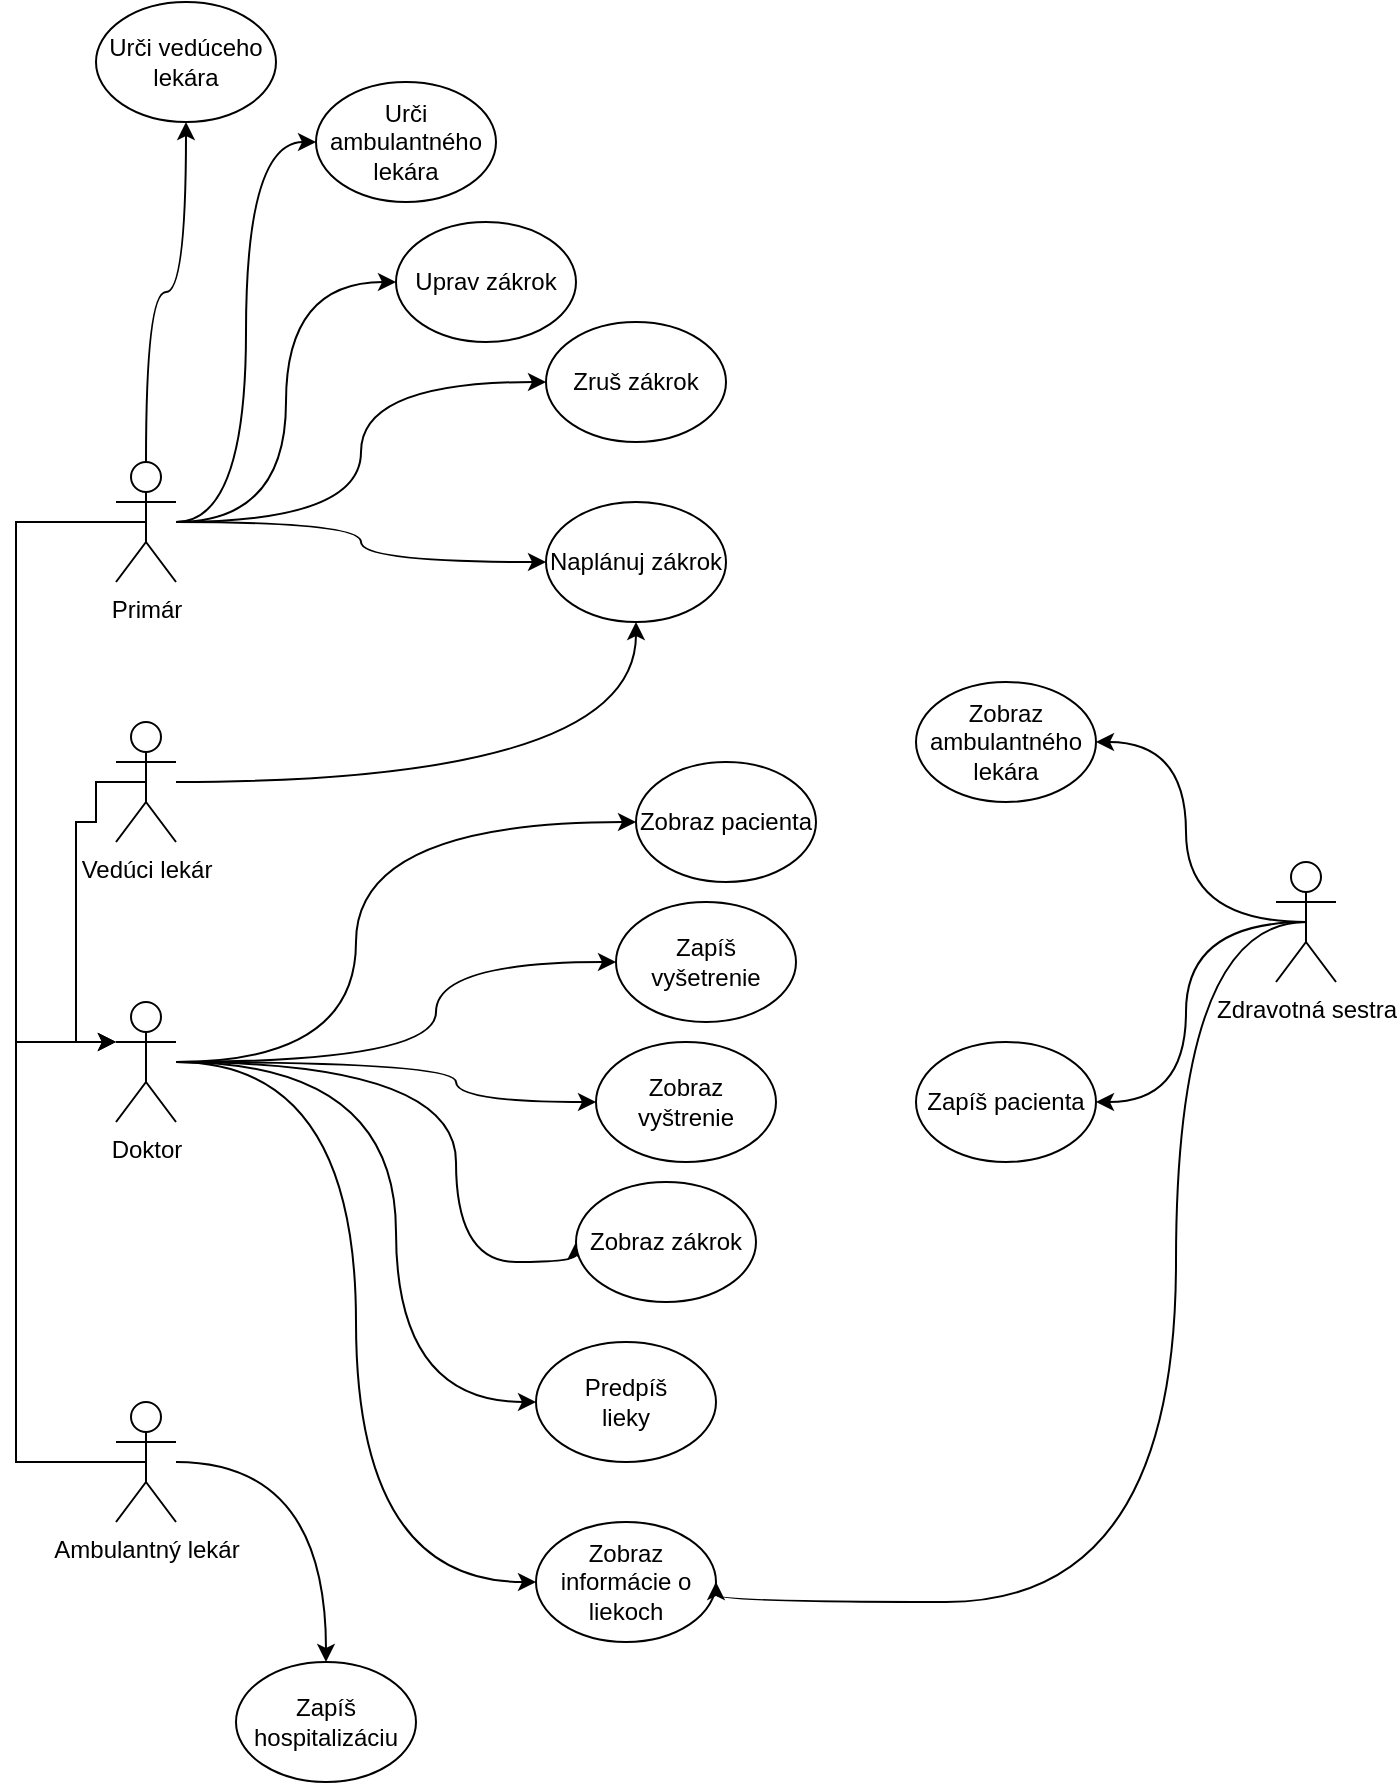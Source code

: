 <mxfile version="20.8.23" type="device"><diagram id="uPzsPqKsylfVAQsrmDkH" name="Page-1"><mxGraphModel dx="1194" dy="629" grid="1" gridSize="10" guides="1" tooltips="1" connect="1" arrows="1" fold="1" page="1" pageScale="1" pageWidth="850" pageHeight="1100" math="0" shadow="0"><root><mxCell id="0"/><mxCell id="1" parent="0"/><mxCell id="qA28MQn93dDWDSuyTbxD-13" style="edgeStyle=orthogonalEdgeStyle;rounded=0;orthogonalLoop=1;jettySize=auto;html=1;entryX=0;entryY=0.333;entryDx=0;entryDy=0;entryPerimeter=0;exitX=0.5;exitY=0.5;exitDx=0;exitDy=0;exitPerimeter=0;" parent="1" source="qA28MQn93dDWDSuyTbxD-1" target="qA28MQn93dDWDSuyTbxD-9" edge="1"><mxGeometry relative="1" as="geometry"><mxPoint x="110" y="280" as="sourcePoint"/><Array as="points"><mxPoint x="70" y="290"/><mxPoint x="70" y="550"/></Array></mxGeometry></mxCell><mxCell id="8gFZ1L7EgKi8r75wb0RK-5" style="edgeStyle=orthogonalEdgeStyle;curved=1;rounded=0;orthogonalLoop=1;jettySize=auto;html=1;entryX=0;entryY=0.5;entryDx=0;entryDy=0;" parent="1" source="qA28MQn93dDWDSuyTbxD-1" target="qA28MQn93dDWDSuyTbxD-17" edge="1"><mxGeometry relative="1" as="geometry"/></mxCell><mxCell id="8gFZ1L7EgKi8r75wb0RK-6" style="edgeStyle=orthogonalEdgeStyle;curved=1;rounded=0;orthogonalLoop=1;jettySize=auto;html=1;entryX=0;entryY=0.5;entryDx=0;entryDy=0;" parent="1" source="qA28MQn93dDWDSuyTbxD-1" target="qA28MQn93dDWDSuyTbxD-18" edge="1"><mxGeometry relative="1" as="geometry"/></mxCell><mxCell id="8qpF_LWPUCtqvo0XDcMI-3" style="edgeStyle=orthogonalEdgeStyle;curved=1;rounded=0;orthogonalLoop=1;jettySize=auto;html=1;entryX=0.5;entryY=1;entryDx=0;entryDy=0;" parent="1" source="qA28MQn93dDWDSuyTbxD-1" target="qA28MQn93dDWDSuyTbxD-14" edge="1"><mxGeometry relative="1" as="geometry"/></mxCell><mxCell id="8qpF_LWPUCtqvo0XDcMI-4" style="edgeStyle=orthogonalEdgeStyle;curved=1;rounded=0;orthogonalLoop=1;jettySize=auto;html=1;entryX=0;entryY=0.5;entryDx=0;entryDy=0;" parent="1" source="qA28MQn93dDWDSuyTbxD-1" target="qA28MQn93dDWDSuyTbxD-22" edge="1"><mxGeometry relative="1" as="geometry"/></mxCell><mxCell id="8qpF_LWPUCtqvo0XDcMI-5" style="edgeStyle=orthogonalEdgeStyle;curved=1;rounded=0;orthogonalLoop=1;jettySize=auto;html=1;entryX=0;entryY=0.5;entryDx=0;entryDy=0;" parent="1" source="qA28MQn93dDWDSuyTbxD-1" target="qA28MQn93dDWDSuyTbxD-23" edge="1"><mxGeometry relative="1" as="geometry"/></mxCell><mxCell id="qA28MQn93dDWDSuyTbxD-1" value="&lt;div&gt;Primár&lt;/div&gt;&lt;div&gt;&lt;br&gt;&lt;/div&gt;" style="shape=umlActor;verticalLabelPosition=bottom;verticalAlign=top;html=1;outlineConnect=0;" parent="1" vertex="1"><mxGeometry x="120" y="260" width="30" height="60" as="geometry"/></mxCell><mxCell id="qA28MQn93dDWDSuyTbxD-12" style="edgeStyle=orthogonalEdgeStyle;rounded=0;orthogonalLoop=1;jettySize=auto;html=1;entryX=0;entryY=0.333;entryDx=0;entryDy=0;entryPerimeter=0;exitX=0.5;exitY=0.5;exitDx=0;exitDy=0;exitPerimeter=0;" parent="1" source="qA28MQn93dDWDSuyTbxD-2" target="qA28MQn93dDWDSuyTbxD-9" edge="1"><mxGeometry relative="1" as="geometry"><mxPoint x="110" y="410" as="sourcePoint"/><Array as="points"><mxPoint x="110" y="420"/><mxPoint x="110" y="440"/><mxPoint x="100" y="440"/><mxPoint x="100" y="550"/></Array></mxGeometry></mxCell><mxCell id="8gFZ1L7EgKi8r75wb0RK-7" style="edgeStyle=orthogonalEdgeStyle;curved=1;rounded=0;orthogonalLoop=1;jettySize=auto;html=1;entryX=0.5;entryY=1;entryDx=0;entryDy=0;" parent="1" source="qA28MQn93dDWDSuyTbxD-2" target="qA28MQn93dDWDSuyTbxD-18" edge="1"><mxGeometry relative="1" as="geometry"/></mxCell><mxCell id="qA28MQn93dDWDSuyTbxD-2" value="Vedúci lekár" style="shape=umlActor;verticalLabelPosition=bottom;verticalAlign=top;html=1;outlineConnect=0;" parent="1" vertex="1"><mxGeometry x="120" y="390" width="30" height="60" as="geometry"/></mxCell><mxCell id="qA28MQn93dDWDSuyTbxD-11" style="edgeStyle=orthogonalEdgeStyle;rounded=0;orthogonalLoop=1;jettySize=auto;html=1;entryX=0;entryY=0.333;entryDx=0;entryDy=0;entryPerimeter=0;exitX=0.5;exitY=0.5;exitDx=0;exitDy=0;exitPerimeter=0;" parent="1" source="qA28MQn93dDWDSuyTbxD-3" target="qA28MQn93dDWDSuyTbxD-9" edge="1"><mxGeometry relative="1" as="geometry"><mxPoint x="110" y="650" as="sourcePoint"/><Array as="points"><mxPoint x="70" y="760"/><mxPoint x="70" y="550"/></Array></mxGeometry></mxCell><mxCell id="8gFZ1L7EgKi8r75wb0RK-10" style="edgeStyle=orthogonalEdgeStyle;curved=1;rounded=0;orthogonalLoop=1;jettySize=auto;html=1;entryX=0.5;entryY=0;entryDx=0;entryDy=0;" parent="1" source="qA28MQn93dDWDSuyTbxD-3" target="qA28MQn93dDWDSuyTbxD-27" edge="1"><mxGeometry relative="1" as="geometry"/></mxCell><mxCell id="qA28MQn93dDWDSuyTbxD-3" value="&lt;div&gt;Ambulantný lekár&lt;/div&gt;&lt;div&gt;&lt;br&gt;&lt;/div&gt;" style="shape=umlActor;verticalLabelPosition=bottom;verticalAlign=top;html=1;outlineConnect=0;" parent="1" vertex="1"><mxGeometry x="120" y="730" width="30" height="60" as="geometry"/></mxCell><mxCell id="8gFZ1L7EgKi8r75wb0RK-12" style="edgeStyle=orthogonalEdgeStyle;curved=1;rounded=0;orthogonalLoop=1;jettySize=auto;html=1;entryX=0;entryY=0.5;entryDx=0;entryDy=0;" parent="1" source="qA28MQn93dDWDSuyTbxD-9" target="qA28MQn93dDWDSuyTbxD-20" edge="1"><mxGeometry relative="1" as="geometry"><Array as="points"><mxPoint x="290" y="560"/><mxPoint x="290" y="580"/></Array></mxGeometry></mxCell><mxCell id="8gFZ1L7EgKi8r75wb0RK-13" style="edgeStyle=orthogonalEdgeStyle;curved=1;rounded=0;orthogonalLoop=1;jettySize=auto;html=1;entryX=0;entryY=0.5;entryDx=0;entryDy=0;" parent="1" source="qA28MQn93dDWDSuyTbxD-9" target="qA28MQn93dDWDSuyTbxD-21" edge="1"><mxGeometry relative="1" as="geometry"><Array as="points"><mxPoint x="290" y="560"/><mxPoint x="290" y="660"/><mxPoint x="350" y="660"/></Array></mxGeometry></mxCell><mxCell id="8gFZ1L7EgKi8r75wb0RK-16" style="edgeStyle=orthogonalEdgeStyle;curved=1;rounded=0;orthogonalLoop=1;jettySize=auto;html=1;entryX=0;entryY=0.5;entryDx=0;entryDy=0;" parent="1" source="qA28MQn93dDWDSuyTbxD-9" target="qA28MQn93dDWDSuyTbxD-24" edge="1"><mxGeometry relative="1" as="geometry"><Array as="points"><mxPoint x="240" y="560"/><mxPoint x="240" y="440"/></Array></mxGeometry></mxCell><mxCell id="8gFZ1L7EgKi8r75wb0RK-17" style="edgeStyle=orthogonalEdgeStyle;curved=1;rounded=0;orthogonalLoop=1;jettySize=auto;html=1;entryX=0;entryY=0.5;entryDx=0;entryDy=0;" parent="1" source="qA28MQn93dDWDSuyTbxD-9" target="qA28MQn93dDWDSuyTbxD-26" edge="1"><mxGeometry relative="1" as="geometry"/></mxCell><mxCell id="8gFZ1L7EgKi8r75wb0RK-19" style="edgeStyle=orthogonalEdgeStyle;curved=1;rounded=0;orthogonalLoop=1;jettySize=auto;html=1;entryX=0;entryY=0.5;entryDx=0;entryDy=0;" parent="1" source="qA28MQn93dDWDSuyTbxD-9" target="qA28MQn93dDWDSuyTbxD-19" edge="1"><mxGeometry relative="1" as="geometry"><Array as="points"><mxPoint x="280" y="560"/><mxPoint x="280" y="510"/></Array></mxGeometry></mxCell><mxCell id="8gFZ1L7EgKi8r75wb0RK-20" style="edgeStyle=orthogonalEdgeStyle;curved=1;rounded=0;orthogonalLoop=1;jettySize=auto;html=1;entryX=0;entryY=0.5;entryDx=0;entryDy=0;" parent="1" source="qA28MQn93dDWDSuyTbxD-9" target="qA28MQn93dDWDSuyTbxD-25" edge="1"><mxGeometry relative="1" as="geometry"><Array as="points"><mxPoint x="260" y="560"/><mxPoint x="260" y="730"/></Array></mxGeometry></mxCell><mxCell id="qA28MQn93dDWDSuyTbxD-9" value="Doktor" style="shape=umlActor;verticalLabelPosition=bottom;verticalAlign=top;html=1;outlineConnect=0;" parent="1" vertex="1"><mxGeometry x="120" y="530" width="30" height="60" as="geometry"/></mxCell><mxCell id="qA28MQn93dDWDSuyTbxD-14" value="&lt;div&gt;Urči vedúceho &lt;br&gt;&lt;/div&gt;&lt;div&gt;lekára&lt;/div&gt;" style="ellipse;whiteSpace=wrap;html=1;" parent="1" vertex="1"><mxGeometry x="110" y="30" width="90" height="60" as="geometry"/></mxCell><mxCell id="qA28MQn93dDWDSuyTbxD-17" value="&lt;div&gt;Urči ambulantného lekára&lt;/div&gt;" style="ellipse;whiteSpace=wrap;html=1;" parent="1" vertex="1"><mxGeometry x="220" y="70" width="90" height="60" as="geometry"/></mxCell><mxCell id="qA28MQn93dDWDSuyTbxD-18" value="&lt;div&gt;Naplánuj zákrok&lt;/div&gt;" style="ellipse;whiteSpace=wrap;html=1;" parent="1" vertex="1"><mxGeometry x="335" y="280" width="90" height="60" as="geometry"/></mxCell><mxCell id="qA28MQn93dDWDSuyTbxD-19" value="Zapíš vyšetrenie" style="ellipse;whiteSpace=wrap;html=1;" parent="1" vertex="1"><mxGeometry x="370" y="480" width="90" height="60" as="geometry"/></mxCell><mxCell id="qA28MQn93dDWDSuyTbxD-20" value="Zobraz vyštrenie" style="ellipse;whiteSpace=wrap;html=1;" parent="1" vertex="1"><mxGeometry x="360" y="550" width="90" height="60" as="geometry"/></mxCell><mxCell id="qA28MQn93dDWDSuyTbxD-21" value="Zobraz zákrok" style="ellipse;whiteSpace=wrap;html=1;" parent="1" vertex="1"><mxGeometry x="350" y="620" width="90" height="60" as="geometry"/></mxCell><mxCell id="qA28MQn93dDWDSuyTbxD-22" value="Uprav zákrok" style="ellipse;whiteSpace=wrap;html=1;" parent="1" vertex="1"><mxGeometry x="260" y="140" width="90" height="60" as="geometry"/></mxCell><mxCell id="qA28MQn93dDWDSuyTbxD-23" value="Zruš zákrok" style="ellipse;whiteSpace=wrap;html=1;" parent="1" vertex="1"><mxGeometry x="335" y="190" width="90" height="60" as="geometry"/></mxCell><mxCell id="qA28MQn93dDWDSuyTbxD-24" value="Zobraz pacienta" style="ellipse;whiteSpace=wrap;html=1;" parent="1" vertex="1"><mxGeometry x="380" y="410" width="90" height="60" as="geometry"/></mxCell><mxCell id="qA28MQn93dDWDSuyTbxD-25" value="&lt;div&gt;Predpíš&lt;/div&gt;&lt;div&gt;lieky&lt;br&gt;&lt;/div&gt;" style="ellipse;whiteSpace=wrap;html=1;" parent="1" vertex="1"><mxGeometry x="330" y="700" width="90" height="60" as="geometry"/></mxCell><mxCell id="qA28MQn93dDWDSuyTbxD-26" value="Zobraz informácie o liekoch" style="ellipse;whiteSpace=wrap;html=1;" parent="1" vertex="1"><mxGeometry x="330" y="790" width="90" height="60" as="geometry"/></mxCell><mxCell id="qA28MQn93dDWDSuyTbxD-27" value="Zapíš hospitalizáciu" style="ellipse;whiteSpace=wrap;html=1;" parent="1" vertex="1"><mxGeometry x="180" y="860" width="90" height="60" as="geometry"/></mxCell><mxCell id="8gFZ1L7EgKi8r75wb0RK-26" style="edgeStyle=orthogonalEdgeStyle;rounded=0;orthogonalLoop=1;jettySize=auto;html=1;exitX=0.5;exitY=0.5;exitDx=0;exitDy=0;exitPerimeter=0;entryX=1;entryY=0.5;entryDx=0;entryDy=0;fontSize=14;curved=1;" parent="1" source="8gFZ1L7EgKi8r75wb0RK-1" target="8gFZ1L7EgKi8r75wb0RK-2" edge="1"><mxGeometry relative="1" as="geometry"/></mxCell><mxCell id="8gFZ1L7EgKi8r75wb0RK-27" style="edgeStyle=orthogonalEdgeStyle;curved=1;rounded=0;orthogonalLoop=1;jettySize=auto;html=1;exitX=0.5;exitY=0.5;exitDx=0;exitDy=0;exitPerimeter=0;entryX=1;entryY=0.5;entryDx=0;entryDy=0;fontSize=14;" parent="1" source="8gFZ1L7EgKi8r75wb0RK-1" target="8gFZ1L7EgKi8r75wb0RK-3" edge="1"><mxGeometry relative="1" as="geometry"/></mxCell><mxCell id="8gFZ1L7EgKi8r75wb0RK-31" style="edgeStyle=orthogonalEdgeStyle;curved=1;rounded=0;orthogonalLoop=1;jettySize=auto;html=1;exitX=0.5;exitY=0.5;exitDx=0;exitDy=0;exitPerimeter=0;entryX=1;entryY=0.5;entryDx=0;entryDy=0;fontSize=14;" parent="1" source="8gFZ1L7EgKi8r75wb0RK-1" target="qA28MQn93dDWDSuyTbxD-26" edge="1"><mxGeometry relative="1" as="geometry"><Array as="points"><mxPoint x="650" y="490"/><mxPoint x="650" y="830"/><mxPoint x="420" y="830"/></Array></mxGeometry></mxCell><mxCell id="8gFZ1L7EgKi8r75wb0RK-1" value="Zdravotná sestra" style="shape=umlActor;verticalLabelPosition=bottom;verticalAlign=top;html=1;outlineConnect=0;" parent="1" vertex="1"><mxGeometry x="700" y="460" width="30" height="60" as="geometry"/></mxCell><mxCell id="8gFZ1L7EgKi8r75wb0RK-2" value="&lt;div&gt;Zobraz ambulantného&lt;/div&gt;&lt;div&gt;lekára&lt;br&gt;&lt;/div&gt;" style="ellipse;whiteSpace=wrap;html=1;" parent="1" vertex="1"><mxGeometry x="520" y="370" width="90" height="60" as="geometry"/></mxCell><mxCell id="8gFZ1L7EgKi8r75wb0RK-3" value="Zapíš pacienta" style="ellipse;whiteSpace=wrap;html=1;" parent="1" vertex="1"><mxGeometry x="520" y="550" width="90" height="60" as="geometry"/></mxCell></root></mxGraphModel></diagram></mxfile>